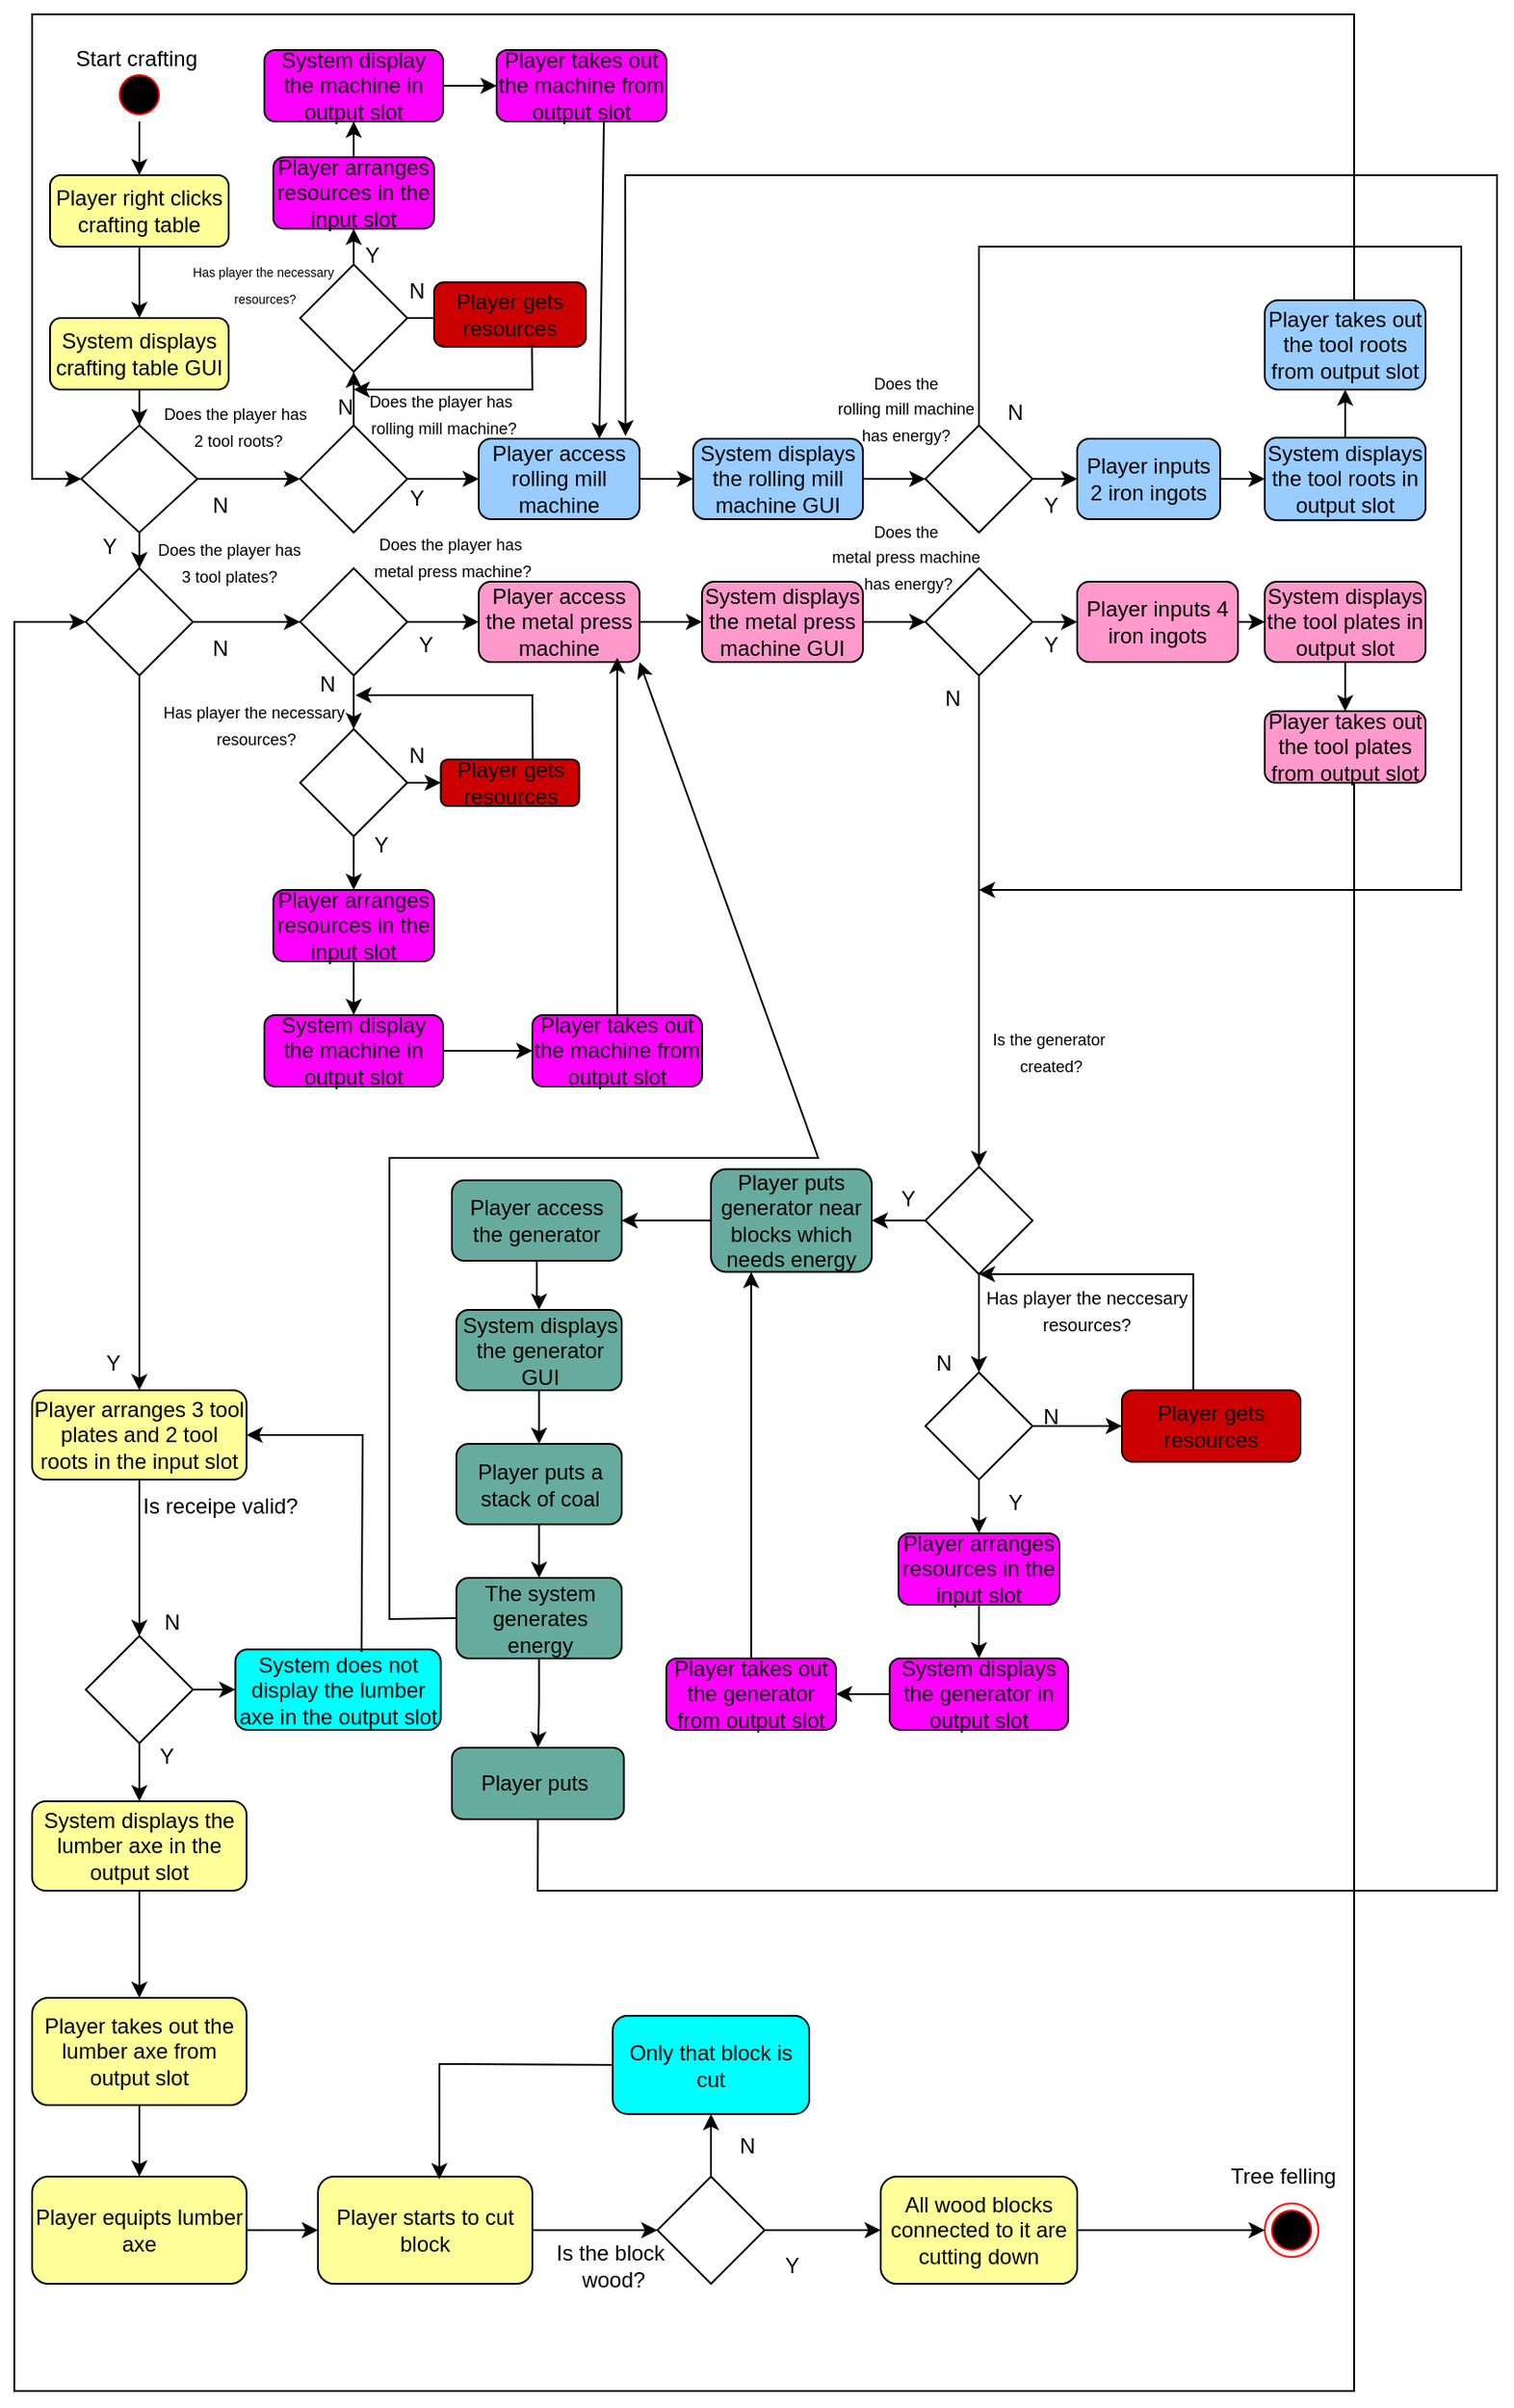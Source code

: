 <mxfile version="25.0.3">
  <diagram name="Page-1" id="ocd1gPoUwxCQQ0R6h-Pc">
    <mxGraphModel dx="2570" dy="1796" grid="1" gridSize="10" guides="1" tooltips="1" connect="1" arrows="1" fold="1" page="1" pageScale="1" pageWidth="850" pageHeight="1100" math="0" shadow="0">
      <root>
        <mxCell id="0" />
        <mxCell id="1" parent="0" />
        <mxCell id="YjS9ViXObc5qZ1YVy72e-1" value="" style="ellipse;html=1;shape=endState;fillColor=#000000;strokeColor=#ff0000;" parent="1" vertex="1">
          <mxGeometry x="690" y="1215" width="30" height="30" as="geometry" />
        </mxCell>
        <mxCell id="YjS9ViXObc5qZ1YVy72e-14" style="edgeStyle=orthogonalEdgeStyle;rounded=0;orthogonalLoop=1;jettySize=auto;html=1;entryX=0.5;entryY=0;entryDx=0;entryDy=0;" parent="1" source="YjS9ViXObc5qZ1YVy72e-3" target="YjS9ViXObc5qZ1YVy72e-6" edge="1">
          <mxGeometry relative="1" as="geometry" />
        </mxCell>
        <mxCell id="YjS9ViXObc5qZ1YVy72e-3" value="" style="ellipse;html=1;shape=startState;fillColor=#000000;strokeColor=#ff0000;" parent="1" vertex="1">
          <mxGeometry x="45" y="20" width="30" height="30" as="geometry" />
        </mxCell>
        <mxCell id="YjS9ViXObc5qZ1YVy72e-5" value="Start crafting" style="text;html=1;align=center;verticalAlign=middle;resizable=0;points=[];autosize=1;strokeColor=none;fillColor=none;" parent="1" vertex="1">
          <mxGeometry x="12.5" width="90" height="30" as="geometry" />
        </mxCell>
        <mxCell id="YjS9ViXObc5qZ1YVy72e-12" style="edgeStyle=orthogonalEdgeStyle;rounded=0;orthogonalLoop=1;jettySize=auto;html=1;entryX=0.5;entryY=0;entryDx=0;entryDy=0;" parent="1" source="YjS9ViXObc5qZ1YVy72e-6" target="YjS9ViXObc5qZ1YVy72e-11" edge="1">
          <mxGeometry relative="1" as="geometry" />
        </mxCell>
        <mxCell id="YjS9ViXObc5qZ1YVy72e-6" value="Player right clicks crafting table" style="rounded=1;whiteSpace=wrap;html=1;fillColor=#FFFF99;" parent="1" vertex="1">
          <mxGeometry x="10" y="80" width="100" height="40" as="geometry" />
        </mxCell>
        <mxCell id="YjS9ViXObc5qZ1YVy72e-16" style="edgeStyle=orthogonalEdgeStyle;rounded=0;orthogonalLoop=1;jettySize=auto;html=1;entryX=0.5;entryY=0;entryDx=0;entryDy=0;" parent="1" source="YjS9ViXObc5qZ1YVy72e-11" target="YjS9ViXObc5qZ1YVy72e-15" edge="1">
          <mxGeometry relative="1" as="geometry" />
        </mxCell>
        <mxCell id="YjS9ViXObc5qZ1YVy72e-11" value="System displays crafting table GUI" style="rounded=1;whiteSpace=wrap;html=1;fillColor=#FFFF99;" parent="1" vertex="1">
          <mxGeometry x="10" y="160" width="100" height="40" as="geometry" />
        </mxCell>
        <mxCell id="YjS9ViXObc5qZ1YVy72e-20" style="edgeStyle=orthogonalEdgeStyle;rounded=0;orthogonalLoop=1;jettySize=auto;html=1;entryX=0.5;entryY=0;entryDx=0;entryDy=0;" parent="1" source="YjS9ViXObc5qZ1YVy72e-15" target="YjS9ViXObc5qZ1YVy72e-18" edge="1">
          <mxGeometry relative="1" as="geometry" />
        </mxCell>
        <mxCell id="YjS9ViXObc5qZ1YVy72e-24" style="edgeStyle=orthogonalEdgeStyle;rounded=0;orthogonalLoop=1;jettySize=auto;html=1;entryX=0;entryY=0.5;entryDx=0;entryDy=0;" parent="1" source="YjS9ViXObc5qZ1YVy72e-15" target="YjS9ViXObc5qZ1YVy72e-23" edge="1">
          <mxGeometry relative="1" as="geometry" />
        </mxCell>
        <mxCell id="YjS9ViXObc5qZ1YVy72e-15" value="" style="rhombus;whiteSpace=wrap;html=1;" parent="1" vertex="1">
          <mxGeometry x="27.5" y="220" width="65" height="60" as="geometry" />
        </mxCell>
        <mxCell id="YjS9ViXObc5qZ1YVy72e-17" value="&lt;font style=&quot;font-size: 9px;&quot;&gt;Does the player has&lt;/font&gt;&amp;nbsp;&lt;div&gt;&lt;font style=&quot;font-size: 9px;&quot;&gt;2 tool roots?&lt;/font&gt;&lt;/div&gt;" style="text;html=1;align=center;verticalAlign=middle;resizable=0;points=[];autosize=1;strokeColor=none;fillColor=none;" parent="1" vertex="1">
          <mxGeometry x="60" y="200" width="110" height="40" as="geometry" />
        </mxCell>
        <mxCell id="YjS9ViXObc5qZ1YVy72e-50" style="edgeStyle=orthogonalEdgeStyle;rounded=0;orthogonalLoop=1;jettySize=auto;html=1;entryX=0;entryY=0.5;entryDx=0;entryDy=0;" parent="1" source="YjS9ViXObc5qZ1YVy72e-18" target="YjS9ViXObc5qZ1YVy72e-49" edge="1">
          <mxGeometry relative="1" as="geometry" />
        </mxCell>
        <mxCell id="YjS9ViXObc5qZ1YVy72e-71" style="edgeStyle=orthogonalEdgeStyle;rounded=0;orthogonalLoop=1;jettySize=auto;html=1;entryX=0.5;entryY=0;entryDx=0;entryDy=0;" parent="1" source="YjS9ViXObc5qZ1YVy72e-18" target="YjS9ViXObc5qZ1YVy72e-70" edge="1">
          <mxGeometry relative="1" as="geometry" />
        </mxCell>
        <mxCell id="YjS9ViXObc5qZ1YVy72e-18" value="" style="rhombus;whiteSpace=wrap;html=1;" parent="1" vertex="1">
          <mxGeometry x="30" y="300" width="60" height="60" as="geometry" />
        </mxCell>
        <mxCell id="YjS9ViXObc5qZ1YVy72e-21" value="Y" style="text;html=1;align=center;verticalAlign=middle;resizable=0;points=[];autosize=1;strokeColor=none;fillColor=none;" parent="1" vertex="1">
          <mxGeometry x="27.5" y="272.5" width="30" height="30" as="geometry" />
        </mxCell>
        <mxCell id="YjS9ViXObc5qZ1YVy72e-22" value="&lt;font style=&quot;font-size: 9px;&quot;&gt;Does the player has&lt;/font&gt;&lt;div&gt;&lt;font style=&quot;font-size: 9px;&quot;&gt;3 tool plates?&lt;/font&gt;&lt;/div&gt;" style="text;html=1;align=center;verticalAlign=middle;resizable=0;points=[];autosize=1;strokeColor=none;fillColor=none;" parent="1" vertex="1">
          <mxGeometry x="60" y="276.25" width="100" height="40" as="geometry" />
        </mxCell>
        <mxCell id="YjS9ViXObc5qZ1YVy72e-28" style="edgeStyle=orthogonalEdgeStyle;rounded=0;orthogonalLoop=1;jettySize=auto;html=1;entryX=0;entryY=0.5;entryDx=0;entryDy=0;" parent="1" source="YjS9ViXObc5qZ1YVy72e-23" target="YjS9ViXObc5qZ1YVy72e-27" edge="1">
          <mxGeometry relative="1" as="geometry" />
        </mxCell>
        <mxCell id="YjS9ViXObc5qZ1YVy72e-44" style="edgeStyle=orthogonalEdgeStyle;rounded=0;orthogonalLoop=1;jettySize=auto;html=1;entryX=0.5;entryY=1;entryDx=0;entryDy=0;" parent="1" source="YjS9ViXObc5qZ1YVy72e-23" target="YjS9ViXObc5qZ1YVy72e-43" edge="1">
          <mxGeometry relative="1" as="geometry" />
        </mxCell>
        <mxCell id="YjS9ViXObc5qZ1YVy72e-23" value="" style="rhombus;whiteSpace=wrap;html=1;" parent="1" vertex="1">
          <mxGeometry x="150" y="220" width="60" height="60" as="geometry" />
        </mxCell>
        <mxCell id="YjS9ViXObc5qZ1YVy72e-25" value="N" style="text;html=1;align=center;verticalAlign=middle;resizable=0;points=[];autosize=1;strokeColor=none;fillColor=none;" parent="1" vertex="1">
          <mxGeometry x="90" y="250" width="30" height="30" as="geometry" />
        </mxCell>
        <mxCell id="YjS9ViXObc5qZ1YVy72e-26" value="&lt;font style=&quot;font-size: 9px;&quot;&gt;Does the player has&lt;/font&gt;&lt;font style=&quot;font-size: 12px;&quot;&gt;&amp;nbsp;&lt;/font&gt;&lt;div&gt;&lt;font style=&quot;font-size: 9px;&quot;&gt;rolling mill machine?&lt;/font&gt;&lt;/div&gt;" style="text;html=1;align=center;verticalAlign=middle;resizable=0;points=[];autosize=1;strokeColor=none;fillColor=none;" parent="1" vertex="1">
          <mxGeometry x="175" y="192.5" width="110" height="40" as="geometry" />
        </mxCell>
        <mxCell id="YjS9ViXObc5qZ1YVy72e-31" style="edgeStyle=orthogonalEdgeStyle;rounded=0;orthogonalLoop=1;jettySize=auto;html=1;" parent="1" source="YjS9ViXObc5qZ1YVy72e-27" target="YjS9ViXObc5qZ1YVy72e-30" edge="1">
          <mxGeometry relative="1" as="geometry" />
        </mxCell>
        <mxCell id="YjS9ViXObc5qZ1YVy72e-27" value="Player access rolling mill machine" style="rounded=1;whiteSpace=wrap;html=1;fillColor=#99CCFF;" parent="1" vertex="1">
          <mxGeometry x="250" y="227.5" width="90" height="45" as="geometry" />
        </mxCell>
        <mxCell id="YjS9ViXObc5qZ1YVy72e-29" value="Y" style="text;html=1;align=center;verticalAlign=middle;resizable=0;points=[];autosize=1;strokeColor=none;fillColor=none;" parent="1" vertex="1">
          <mxGeometry x="200" y="246.25" width="30" height="30" as="geometry" />
        </mxCell>
        <mxCell id="YjS9ViXObc5qZ1YVy72e-34" style="edgeStyle=orthogonalEdgeStyle;rounded=0;orthogonalLoop=1;jettySize=auto;html=1;entryX=0;entryY=0.5;entryDx=0;entryDy=0;" parent="1" source="YjS9ViXObc5qZ1YVy72e-30" target="YjS9ViXObc5qZ1YVy72e-33" edge="1">
          <mxGeometry relative="1" as="geometry" />
        </mxCell>
        <mxCell id="YjS9ViXObc5qZ1YVy72e-30" value="System displays the rolling mill machine GUI" style="rounded=1;whiteSpace=wrap;html=1;fillColor=#99CCFF;" parent="1" vertex="1">
          <mxGeometry x="370" y="227.5" width="95" height="45" as="geometry" />
        </mxCell>
        <mxCell id="YjS9ViXObc5qZ1YVy72e-37" style="edgeStyle=orthogonalEdgeStyle;rounded=0;orthogonalLoop=1;jettySize=auto;html=1;entryX=0;entryY=0.5;entryDx=0;entryDy=0;" parent="1" source="YjS9ViXObc5qZ1YVy72e-33" target="YjS9ViXObc5qZ1YVy72e-36" edge="1">
          <mxGeometry relative="1" as="geometry" />
        </mxCell>
        <mxCell id="YjS9ViXObc5qZ1YVy72e-33" value="" style="rhombus;whiteSpace=wrap;html=1;" parent="1" vertex="1">
          <mxGeometry x="500" y="220" width="60" height="60" as="geometry" />
        </mxCell>
        <mxCell id="YjS9ViXObc5qZ1YVy72e-35" value="&lt;font style=&quot;font-size: 9px;&quot;&gt;Does the&amp;nbsp;&lt;/font&gt;&lt;div&gt;&lt;font style=&quot;font-size: 9px;&quot;&gt;rolling mill machine&amp;nbsp;&lt;/font&gt;&lt;/div&gt;&lt;div&gt;&lt;font style=&quot;font-size: 9px;&quot;&gt;has energy?&amp;nbsp;&lt;/font&gt;&lt;/div&gt;" style="text;html=1;align=center;verticalAlign=middle;resizable=0;points=[];autosize=1;strokeColor=none;fillColor=none;" parent="1" vertex="1">
          <mxGeometry x="440" y="180" width="100" height="60" as="geometry" />
        </mxCell>
        <mxCell id="YjS9ViXObc5qZ1YVy72e-40" value="" style="edgeStyle=orthogonalEdgeStyle;rounded=0;orthogonalLoop=1;jettySize=auto;html=1;" parent="1" source="YjS9ViXObc5qZ1YVy72e-36" target="YjS9ViXObc5qZ1YVy72e-39" edge="1">
          <mxGeometry relative="1" as="geometry" />
        </mxCell>
        <mxCell id="YjS9ViXObc5qZ1YVy72e-36" value="Player inputs 2 iron ingots" style="rounded=1;whiteSpace=wrap;html=1;fillColor=#99CCFF;" parent="1" vertex="1">
          <mxGeometry x="585" y="227.5" width="80" height="45" as="geometry" />
        </mxCell>
        <mxCell id="YjS9ViXObc5qZ1YVy72e-38" value="Y" style="text;html=1;align=center;verticalAlign=middle;resizable=0;points=[];autosize=1;strokeColor=none;fillColor=none;" parent="1" vertex="1">
          <mxGeometry x="555" y="250" width="30" height="30" as="geometry" />
        </mxCell>
        <mxCell id="YjS9ViXObc5qZ1YVy72e-42" style="edgeStyle=orthogonalEdgeStyle;rounded=0;orthogonalLoop=1;jettySize=auto;html=1;" parent="1" source="YjS9ViXObc5qZ1YVy72e-39" target="YjS9ViXObc5qZ1YVy72e-41" edge="1">
          <mxGeometry relative="1" as="geometry" />
        </mxCell>
        <mxCell id="YjS9ViXObc5qZ1YVy72e-39" value="System displays the tool roots in output slot" style="rounded=1;whiteSpace=wrap;html=1;fillColor=#99CCFF;" parent="1" vertex="1">
          <mxGeometry x="690" y="226.88" width="90" height="46.25" as="geometry" />
        </mxCell>
        <mxCell id="YjS9ViXObc5qZ1YVy72e-41" value="Player takes out the tool roots from output slot" style="rounded=1;whiteSpace=wrap;html=1;fillColor=#99CCFF;" parent="1" vertex="1">
          <mxGeometry x="690" y="150" width="90" height="50" as="geometry" />
        </mxCell>
        <mxCell id="YjS9ViXObc5qZ1YVy72e-87" style="edgeStyle=orthogonalEdgeStyle;rounded=0;orthogonalLoop=1;jettySize=auto;html=1;entryX=0.5;entryY=1;entryDx=0;entryDy=0;" parent="1" source="YjS9ViXObc5qZ1YVy72e-43" target="YjS9ViXObc5qZ1YVy72e-86" edge="1">
          <mxGeometry relative="1" as="geometry" />
        </mxCell>
        <mxCell id="YjS9ViXObc5qZ1YVy72e-89" style="edgeStyle=orthogonalEdgeStyle;rounded=0;orthogonalLoop=1;jettySize=auto;html=1;entryX=0;entryY=0.5;entryDx=0;entryDy=0;" parent="1" source="YjS9ViXObc5qZ1YVy72e-43" target="YjS9ViXObc5qZ1YVy72e-46" edge="1">
          <mxGeometry relative="1" as="geometry" />
        </mxCell>
        <mxCell id="YjS9ViXObc5qZ1YVy72e-43" value="" style="rhombus;whiteSpace=wrap;html=1;" parent="1" vertex="1">
          <mxGeometry x="150" y="130" width="60" height="60" as="geometry" />
        </mxCell>
        <mxCell id="YjS9ViXObc5qZ1YVy72e-45" value="N" style="text;html=1;align=center;verticalAlign=middle;resizable=0;points=[];autosize=1;strokeColor=none;fillColor=none;" parent="1" vertex="1">
          <mxGeometry x="160" y="195" width="30" height="30" as="geometry" />
        </mxCell>
        <mxCell id="YjS9ViXObc5qZ1YVy72e-46" value="Player gets resources" style="rounded=1;whiteSpace=wrap;html=1;fillColor=#CC0000;" parent="1" vertex="1">
          <mxGeometry x="225" y="140" width="85" height="36" as="geometry" />
        </mxCell>
        <mxCell id="YjS9ViXObc5qZ1YVy72e-55" style="edgeStyle=orthogonalEdgeStyle;rounded=0;orthogonalLoop=1;jettySize=auto;html=1;entryX=0;entryY=0.5;entryDx=0;entryDy=0;" parent="1" source="YjS9ViXObc5qZ1YVy72e-49" target="YjS9ViXObc5qZ1YVy72e-51" edge="1">
          <mxGeometry relative="1" as="geometry" />
        </mxCell>
        <mxCell id="YjS9ViXObc5qZ1YVy72e-100" style="edgeStyle=orthogonalEdgeStyle;rounded=0;orthogonalLoop=1;jettySize=auto;html=1;entryX=0.5;entryY=0;entryDx=0;entryDy=0;" parent="1" source="YjS9ViXObc5qZ1YVy72e-49" target="YjS9ViXObc5qZ1YVy72e-99" edge="1">
          <mxGeometry relative="1" as="geometry" />
        </mxCell>
        <mxCell id="YjS9ViXObc5qZ1YVy72e-49" value="" style="rhombus;whiteSpace=wrap;html=1;" parent="1" vertex="1">
          <mxGeometry x="150" y="300" width="60" height="60" as="geometry" />
        </mxCell>
        <mxCell id="YjS9ViXObc5qZ1YVy72e-56" style="edgeStyle=orthogonalEdgeStyle;rounded=0;orthogonalLoop=1;jettySize=auto;html=1;" parent="1" source="YjS9ViXObc5qZ1YVy72e-51" target="YjS9ViXObc5qZ1YVy72e-52" edge="1">
          <mxGeometry relative="1" as="geometry" />
        </mxCell>
        <mxCell id="YjS9ViXObc5qZ1YVy72e-51" value="Player access the metal press machine" style="rounded=1;whiteSpace=wrap;html=1;fillColor=#FF99CC;" parent="1" vertex="1">
          <mxGeometry x="250" y="307.5" width="90" height="45" as="geometry" />
        </mxCell>
        <mxCell id="YjS9ViXObc5qZ1YVy72e-59" style="edgeStyle=orthogonalEdgeStyle;rounded=0;orthogonalLoop=1;jettySize=auto;html=1;" parent="1" source="YjS9ViXObc5qZ1YVy72e-52" target="YjS9ViXObc5qZ1YVy72e-57" edge="1">
          <mxGeometry relative="1" as="geometry" />
        </mxCell>
        <mxCell id="YjS9ViXObc5qZ1YVy72e-52" value="System displays the metal press machine GUI" style="rounded=1;whiteSpace=wrap;html=1;fillColor=#FF99CC;" parent="1" vertex="1">
          <mxGeometry x="375" y="307.5" width="90" height="45" as="geometry" />
        </mxCell>
        <mxCell id="YjS9ViXObc5qZ1YVy72e-61" value="" style="edgeStyle=orthogonalEdgeStyle;rounded=0;orthogonalLoop=1;jettySize=auto;html=1;" parent="1" source="YjS9ViXObc5qZ1YVy72e-53" target="YjS9ViXObc5qZ1YVy72e-54" edge="1">
          <mxGeometry relative="1" as="geometry" />
        </mxCell>
        <mxCell id="YjS9ViXObc5qZ1YVy72e-53" value="Player inputs 4 iron ingots" style="rounded=1;whiteSpace=wrap;html=1;fillColor=#FF99CC;" parent="1" vertex="1">
          <mxGeometry x="585" y="307.5" width="90" height="45" as="geometry" />
        </mxCell>
        <mxCell id="YjS9ViXObc5qZ1YVy72e-65" style="edgeStyle=orthogonalEdgeStyle;rounded=0;orthogonalLoop=1;jettySize=auto;html=1;entryX=0.5;entryY=0;entryDx=0;entryDy=0;" parent="1" source="YjS9ViXObc5qZ1YVy72e-54" target="YjS9ViXObc5qZ1YVy72e-64" edge="1">
          <mxGeometry relative="1" as="geometry" />
        </mxCell>
        <mxCell id="YjS9ViXObc5qZ1YVy72e-54" value="System displays the tool plates in output slot" style="rounded=1;whiteSpace=wrap;html=1;fillColor=#FF99CC;" parent="1" vertex="1">
          <mxGeometry x="690" y="307.5" width="90" height="45" as="geometry" />
        </mxCell>
        <mxCell id="YjS9ViXObc5qZ1YVy72e-60" style="edgeStyle=orthogonalEdgeStyle;rounded=0;orthogonalLoop=1;jettySize=auto;html=1;entryX=0;entryY=0.5;entryDx=0;entryDy=0;" parent="1" source="YjS9ViXObc5qZ1YVy72e-57" target="YjS9ViXObc5qZ1YVy72e-53" edge="1">
          <mxGeometry relative="1" as="geometry" />
        </mxCell>
        <mxCell id="AHHytjyTBA45PScuv-xg-9" style="edgeStyle=orthogonalEdgeStyle;rounded=0;orthogonalLoop=1;jettySize=auto;html=1;" edge="1" parent="1" source="YjS9ViXObc5qZ1YVy72e-57" target="AHHytjyTBA45PScuv-xg-5">
          <mxGeometry relative="1" as="geometry" />
        </mxCell>
        <mxCell id="YjS9ViXObc5qZ1YVy72e-57" value="" style="rhombus;whiteSpace=wrap;html=1;" parent="1" vertex="1">
          <mxGeometry x="500" y="300" width="60" height="60" as="geometry" />
        </mxCell>
        <mxCell id="YjS9ViXObc5qZ1YVy72e-62" value="N" style="text;html=1;align=center;verticalAlign=middle;resizable=0;points=[];autosize=1;strokeColor=none;fillColor=none;" parent="1" vertex="1">
          <mxGeometry x="90" y="330" width="30" height="30" as="geometry" />
        </mxCell>
        <mxCell id="YjS9ViXObc5qZ1YVy72e-63" value="Y" style="text;html=1;align=center;verticalAlign=middle;resizable=0;points=[];autosize=1;strokeColor=none;fillColor=none;" parent="1" vertex="1">
          <mxGeometry x="205" y="328" width="30" height="30" as="geometry" />
        </mxCell>
        <mxCell id="YjS9ViXObc5qZ1YVy72e-64" value="Player takes out the tool plates from output slot" style="rounded=1;whiteSpace=wrap;html=1;fillColor=#FF99CC;" parent="1" vertex="1">
          <mxGeometry x="690" y="380" width="90" height="40" as="geometry" />
        </mxCell>
        <mxCell id="YjS9ViXObc5qZ1YVy72e-66" value="Y" style="text;html=1;align=center;verticalAlign=middle;resizable=0;points=[];autosize=1;strokeColor=none;fillColor=none;" parent="1" vertex="1">
          <mxGeometry x="555" y="328" width="30" height="30" as="geometry" />
        </mxCell>
        <mxCell id="YjS9ViXObc5qZ1YVy72e-68" value="&lt;font style=&quot;font-size: 9px;&quot;&gt;Does the player has&amp;nbsp;&lt;/font&gt;&lt;div&gt;&lt;font style=&quot;font-size: 9px;&quot;&gt;metal press machine?&lt;/font&gt;&lt;/div&gt;" style="text;html=1;align=center;verticalAlign=middle;resizable=0;points=[];autosize=1;strokeColor=none;fillColor=none;" parent="1" vertex="1">
          <mxGeometry x="180" y="273.13" width="110" height="40" as="geometry" />
        </mxCell>
        <mxCell id="YjS9ViXObc5qZ1YVy72e-69" value="&lt;font style=&quot;font-size: 9px;&quot;&gt;Does the&amp;nbsp;&lt;/font&gt;&lt;div&gt;&lt;font style=&quot;font-size: 9px;&quot;&gt;metal press machine&amp;nbsp;&lt;/font&gt;&lt;div&gt;&lt;font style=&quot;font-size: 9px;&quot;&gt;has energy?&lt;/font&gt;&lt;/div&gt;&lt;/div&gt;" style="text;html=1;align=center;verticalAlign=middle;resizable=0;points=[];autosize=1;strokeColor=none;fillColor=none;" parent="1" vertex="1">
          <mxGeometry x="435" y="263.13" width="110" height="60" as="geometry" />
        </mxCell>
        <mxCell id="YjS9ViXObc5qZ1YVy72e-76" style="edgeStyle=orthogonalEdgeStyle;rounded=0;orthogonalLoop=1;jettySize=auto;html=1;" parent="1" source="YjS9ViXObc5qZ1YVy72e-70" target="YjS9ViXObc5qZ1YVy72e-74" edge="1">
          <mxGeometry relative="1" as="geometry" />
        </mxCell>
        <mxCell id="YjS9ViXObc5qZ1YVy72e-70" value="Player arranges 3 tool plates and 2 tool roots in the input slot" style="rounded=1;whiteSpace=wrap;html=1;fillColor=#FFFF99;" parent="1" vertex="1">
          <mxGeometry y="760" width="120" height="50" as="geometry" />
        </mxCell>
        <mxCell id="YjS9ViXObc5qZ1YVy72e-72" value="Is receipe valid?" style="text;html=1;align=center;verticalAlign=middle;resizable=0;points=[];autosize=1;strokeColor=none;fillColor=none;" parent="1" vertex="1">
          <mxGeometry x="50" y="810" width="110" height="30" as="geometry" />
        </mxCell>
        <mxCell id="YjS9ViXObc5qZ1YVy72e-78" style="edgeStyle=orthogonalEdgeStyle;rounded=0;orthogonalLoop=1;jettySize=auto;html=1;entryX=0.5;entryY=0;entryDx=0;entryDy=0;" parent="1" source="YjS9ViXObc5qZ1YVy72e-74" target="YjS9ViXObc5qZ1YVy72e-77" edge="1">
          <mxGeometry relative="1" as="geometry" />
        </mxCell>
        <mxCell id="YjS9ViXObc5qZ1YVy72e-81" style="edgeStyle=orthogonalEdgeStyle;rounded=0;orthogonalLoop=1;jettySize=auto;html=1;entryX=0;entryY=0.5;entryDx=0;entryDy=0;" parent="1" source="YjS9ViXObc5qZ1YVy72e-74" target="YjS9ViXObc5qZ1YVy72e-80" edge="1">
          <mxGeometry relative="1" as="geometry" />
        </mxCell>
        <mxCell id="YjS9ViXObc5qZ1YVy72e-74" value="" style="rhombus;whiteSpace=wrap;html=1;" parent="1" vertex="1">
          <mxGeometry x="30" y="897.5" width="60" height="60" as="geometry" />
        </mxCell>
        <mxCell id="AHHytjyTBA45PScuv-xg-53" style="edgeStyle=orthogonalEdgeStyle;rounded=0;orthogonalLoop=1;jettySize=auto;html=1;entryX=0.5;entryY=0;entryDx=0;entryDy=0;" edge="1" parent="1" source="YjS9ViXObc5qZ1YVy72e-77" target="AHHytjyTBA45PScuv-xg-52">
          <mxGeometry relative="1" as="geometry" />
        </mxCell>
        <mxCell id="YjS9ViXObc5qZ1YVy72e-77" value="System displays the lumber axe in the output slot" style="rounded=1;whiteSpace=wrap;html=1;fillColor=#FFFF99;" parent="1" vertex="1">
          <mxGeometry y="990" width="120" height="50" as="geometry" />
        </mxCell>
        <mxCell id="YjS9ViXObc5qZ1YVy72e-79" value="Y" style="text;html=1;align=center;verticalAlign=middle;resizable=0;points=[];autosize=1;strokeColor=none;fillColor=none;" parent="1" vertex="1">
          <mxGeometry x="60" y="950" width="30" height="30" as="geometry" />
        </mxCell>
        <mxCell id="YjS9ViXObc5qZ1YVy72e-80" value="System does not display the lumber axe in the output slot" style="rounded=1;whiteSpace=wrap;html=1;fillColor=#00FFFF;" parent="1" vertex="1">
          <mxGeometry x="113.75" y="905" width="115" height="45" as="geometry" />
        </mxCell>
        <mxCell id="YjS9ViXObc5qZ1YVy72e-82" value="N" style="text;html=1;align=center;verticalAlign=middle;resizable=0;points=[];autosize=1;strokeColor=none;fillColor=none;" parent="1" vertex="1">
          <mxGeometry x="62.5" y="875" width="30" height="30" as="geometry" />
        </mxCell>
        <mxCell id="YjS9ViXObc5qZ1YVy72e-84" value="Y" style="text;html=1;align=center;verticalAlign=middle;resizable=0;points=[];autosize=1;strokeColor=none;fillColor=none;" parent="1" vertex="1">
          <mxGeometry x="30" y="730" width="30" height="30" as="geometry" />
        </mxCell>
        <mxCell id="YjS9ViXObc5qZ1YVy72e-85" value="N" style="text;html=1;align=center;verticalAlign=middle;resizable=0;points=[];autosize=1;strokeColor=none;fillColor=none;" parent="1" vertex="1">
          <mxGeometry x="200" y="130" width="30" height="30" as="geometry" />
        </mxCell>
        <mxCell id="YjS9ViXObc5qZ1YVy72e-91" style="edgeStyle=orthogonalEdgeStyle;rounded=0;orthogonalLoop=1;jettySize=auto;html=1;entryX=0.5;entryY=1;entryDx=0;entryDy=0;" parent="1" source="YjS9ViXObc5qZ1YVy72e-86" target="YjS9ViXObc5qZ1YVy72e-90" edge="1">
          <mxGeometry relative="1" as="geometry" />
        </mxCell>
        <mxCell id="YjS9ViXObc5qZ1YVy72e-86" value="Player arranges resources in the input slot" style="rounded=1;whiteSpace=wrap;html=1;fillColor=#FF00FF;" parent="1" vertex="1">
          <mxGeometry x="135" y="70" width="90" height="40" as="geometry" />
        </mxCell>
        <mxCell id="YjS9ViXObc5qZ1YVy72e-88" value="Y" style="text;html=1;align=center;verticalAlign=middle;resizable=0;points=[];autosize=1;strokeColor=none;fillColor=none;" parent="1" vertex="1">
          <mxGeometry x="175" y="110" width="30" height="30" as="geometry" />
        </mxCell>
        <mxCell id="YjS9ViXObc5qZ1YVy72e-93" style="edgeStyle=orthogonalEdgeStyle;rounded=0;orthogonalLoop=1;jettySize=auto;html=1;entryX=0;entryY=0.5;entryDx=0;entryDy=0;" parent="1" source="YjS9ViXObc5qZ1YVy72e-90" target="YjS9ViXObc5qZ1YVy72e-92" edge="1">
          <mxGeometry relative="1" as="geometry" />
        </mxCell>
        <mxCell id="YjS9ViXObc5qZ1YVy72e-90" value="System display the machine in output slot" style="rounded=1;whiteSpace=wrap;html=1;fillColor=#FF00FF;" parent="1" vertex="1">
          <mxGeometry x="130" y="10" width="100" height="40" as="geometry" />
        </mxCell>
        <mxCell id="YjS9ViXObc5qZ1YVy72e-92" value="Player takes out the machine from output slot" style="rounded=1;whiteSpace=wrap;html=1;fillColor=#FF00FF;" parent="1" vertex="1">
          <mxGeometry x="260" y="10" width="95" height="40" as="geometry" />
        </mxCell>
        <mxCell id="YjS9ViXObc5qZ1YVy72e-96" value="" style="endArrow=classic;html=1;rounded=0;exitX=0.632;exitY=1;exitDx=0;exitDy=0;exitPerimeter=0;entryX=0.75;entryY=0;entryDx=0;entryDy=0;" parent="1" source="YjS9ViXObc5qZ1YVy72e-92" target="YjS9ViXObc5qZ1YVy72e-27" edge="1">
          <mxGeometry width="50" height="50" relative="1" as="geometry">
            <mxPoint x="420" y="200" as="sourcePoint" />
            <mxPoint x="470" y="150" as="targetPoint" />
          </mxGeometry>
        </mxCell>
        <mxCell id="YjS9ViXObc5qZ1YVy72e-97" value="" style="endArrow=classic;html=1;rounded=0;entryX=1;entryY=0.5;entryDx=0;entryDy=0;exitX=0.614;exitY=0.032;exitDx=0;exitDy=0;exitPerimeter=0;" parent="1" target="YjS9ViXObc5qZ1YVy72e-70" edge="1" source="YjS9ViXObc5qZ1YVy72e-80">
          <mxGeometry width="50" height="50" relative="1" as="geometry">
            <mxPoint x="185" y="865" as="sourcePoint" />
            <mxPoint x="235" y="815" as="targetPoint" />
            <Array as="points">
              <mxPoint x="185" y="785" />
            </Array>
          </mxGeometry>
        </mxCell>
        <mxCell id="YjS9ViXObc5qZ1YVy72e-106" style="edgeStyle=orthogonalEdgeStyle;rounded=0;orthogonalLoop=1;jettySize=auto;html=1;entryX=0;entryY=0.5;entryDx=0;entryDy=0;" parent="1" source="YjS9ViXObc5qZ1YVy72e-99" target="YjS9ViXObc5qZ1YVy72e-105" edge="1">
          <mxGeometry relative="1" as="geometry" />
        </mxCell>
        <mxCell id="YjS9ViXObc5qZ1YVy72e-109" style="edgeStyle=orthogonalEdgeStyle;rounded=0;orthogonalLoop=1;jettySize=auto;html=1;entryX=0.5;entryY=0;entryDx=0;entryDy=0;" parent="1" source="YjS9ViXObc5qZ1YVy72e-99" target="YjS9ViXObc5qZ1YVy72e-108" edge="1">
          <mxGeometry relative="1" as="geometry" />
        </mxCell>
        <mxCell id="YjS9ViXObc5qZ1YVy72e-99" value="" style="rhombus;whiteSpace=wrap;html=1;" parent="1" vertex="1">
          <mxGeometry x="150" y="390" width="60" height="60" as="geometry" />
        </mxCell>
        <mxCell id="YjS9ViXObc5qZ1YVy72e-101" value="N" style="text;html=1;align=center;verticalAlign=middle;resizable=0;points=[];autosize=1;strokeColor=none;fillColor=none;" parent="1" vertex="1">
          <mxGeometry x="150" y="350" width="30" height="30" as="geometry" />
        </mxCell>
        <mxCell id="YjS9ViXObc5qZ1YVy72e-102" value="&lt;font style=&quot;font-size: 7px;&quot;&gt;Has player the necessary&amp;nbsp;&lt;/font&gt;&lt;div&gt;&lt;font style=&quot;font-size: 7px;&quot;&gt;resources?&lt;/font&gt;&lt;/div&gt;" style="text;html=1;align=center;verticalAlign=middle;resizable=0;points=[];autosize=1;strokeColor=none;fillColor=none;" parent="1" vertex="1">
          <mxGeometry x="80" y="120" width="100" height="40" as="geometry" />
        </mxCell>
        <mxCell id="YjS9ViXObc5qZ1YVy72e-103" value="&lt;font style=&quot;font-size: 9px;&quot;&gt;Has player the necessary&amp;nbsp;&lt;/font&gt;&lt;div&gt;&lt;font style=&quot;font-size: 9px;&quot;&gt;resources?&lt;/font&gt;&lt;/div&gt;" style="text;html=1;align=center;verticalAlign=middle;resizable=0;points=[];autosize=1;strokeColor=none;fillColor=none;" parent="1" vertex="1">
          <mxGeometry x="60" y="367" width="130" height="40" as="geometry" />
        </mxCell>
        <mxCell id="YjS9ViXObc5qZ1YVy72e-105" value="Player gets resources" style="rounded=1;whiteSpace=wrap;html=1;fillColor=#CC0000;" parent="1" vertex="1">
          <mxGeometry x="228.75" y="407" width="77.5" height="26" as="geometry" />
        </mxCell>
        <mxCell id="YjS9ViXObc5qZ1YVy72e-107" value="N" style="text;html=1;align=center;verticalAlign=middle;resizable=0;points=[];autosize=1;strokeColor=none;fillColor=none;" parent="1" vertex="1">
          <mxGeometry x="200" y="390" width="30" height="30" as="geometry" />
        </mxCell>
        <mxCell id="YjS9ViXObc5qZ1YVy72e-112" style="edgeStyle=orthogonalEdgeStyle;rounded=0;orthogonalLoop=1;jettySize=auto;html=1;entryX=0.5;entryY=0;entryDx=0;entryDy=0;" parent="1" source="YjS9ViXObc5qZ1YVy72e-108" target="YjS9ViXObc5qZ1YVy72e-111" edge="1">
          <mxGeometry relative="1" as="geometry" />
        </mxCell>
        <mxCell id="YjS9ViXObc5qZ1YVy72e-108" value="Player arranges resources in the input slot" style="rounded=1;whiteSpace=wrap;html=1;fillColor=#FF00FF;" parent="1" vertex="1">
          <mxGeometry x="135" y="480" width="90" height="40" as="geometry" />
        </mxCell>
        <mxCell id="YjS9ViXObc5qZ1YVy72e-110" value="Y" style="text;html=1;align=center;verticalAlign=middle;resizable=0;points=[];autosize=1;strokeColor=none;fillColor=none;" parent="1" vertex="1">
          <mxGeometry x="180" y="440" width="30" height="30" as="geometry" />
        </mxCell>
        <mxCell id="YjS9ViXObc5qZ1YVy72e-114" style="edgeStyle=orthogonalEdgeStyle;rounded=0;orthogonalLoop=1;jettySize=auto;html=1;entryX=0;entryY=0.5;entryDx=0;entryDy=0;" parent="1" source="YjS9ViXObc5qZ1YVy72e-111" target="YjS9ViXObc5qZ1YVy72e-113" edge="1">
          <mxGeometry relative="1" as="geometry" />
        </mxCell>
        <mxCell id="YjS9ViXObc5qZ1YVy72e-111" value="System display the machine in output slot" style="rounded=1;whiteSpace=wrap;html=1;fillColor=#FF00FF;" parent="1" vertex="1">
          <mxGeometry x="130" y="550" width="100" height="40" as="geometry" />
        </mxCell>
        <mxCell id="YjS9ViXObc5qZ1YVy72e-113" value="Player takes out the machine from output slot" style="rounded=1;whiteSpace=wrap;html=1;fillColor=#FF00FF;" parent="1" vertex="1">
          <mxGeometry x="280" y="550" width="95" height="40" as="geometry" />
        </mxCell>
        <mxCell id="YjS9ViXObc5qZ1YVy72e-117" style="edgeStyle=orthogonalEdgeStyle;rounded=0;orthogonalLoop=1;jettySize=auto;html=1;entryX=0.861;entryY=0.944;entryDx=0;entryDy=0;entryPerimeter=0;" parent="1" source="YjS9ViXObc5qZ1YVy72e-113" target="YjS9ViXObc5qZ1YVy72e-51" edge="1">
          <mxGeometry relative="1" as="geometry" />
        </mxCell>
        <mxCell id="AHHytjyTBA45PScuv-xg-2" value="" style="endArrow=classic;html=1;rounded=0;exitX=0.664;exitY=0.017;exitDx=0;exitDy=0;exitPerimeter=0;entryX=0.93;entryY=0.101;entryDx=0;entryDy=0;entryPerimeter=0;" edge="1" parent="1" source="YjS9ViXObc5qZ1YVy72e-105" target="YjS9ViXObc5qZ1YVy72e-103">
          <mxGeometry width="50" height="50" relative="1" as="geometry">
            <mxPoint x="220" y="410" as="sourcePoint" />
            <mxPoint x="270" y="360" as="targetPoint" />
            <Array as="points">
              <mxPoint x="280" y="371" />
            </Array>
          </mxGeometry>
        </mxCell>
        <mxCell id="AHHytjyTBA45PScuv-xg-12" style="edgeStyle=orthogonalEdgeStyle;rounded=0;orthogonalLoop=1;jettySize=auto;html=1;entryX=0;entryY=0.5;entryDx=0;entryDy=0;" edge="1" parent="1" source="AHHytjyTBA45PScuv-xg-5" target="AHHytjyTBA45PScuv-xg-11">
          <mxGeometry relative="1" as="geometry" />
        </mxCell>
        <mxCell id="AHHytjyTBA45PScuv-xg-30" style="edgeStyle=orthogonalEdgeStyle;rounded=0;orthogonalLoop=1;jettySize=auto;html=1;entryX=1;entryY=0.5;entryDx=0;entryDy=0;" edge="1" parent="1" source="AHHytjyTBA45PScuv-xg-5" target="AHHytjyTBA45PScuv-xg-29">
          <mxGeometry relative="1" as="geometry" />
        </mxCell>
        <mxCell id="AHHytjyTBA45PScuv-xg-5" value="" style="rhombus;whiteSpace=wrap;html=1;direction=south;" vertex="1" parent="1">
          <mxGeometry x="500" y="635" width="60" height="60" as="geometry" />
        </mxCell>
        <mxCell id="AHHytjyTBA45PScuv-xg-6" value="&lt;font style=&quot;font-size: 9px;&quot;&gt;Is the generator&amp;nbsp;&lt;/font&gt;&lt;div&gt;&lt;font style=&quot;font-size: 9px;&quot;&gt;created?&lt;/font&gt;&lt;/div&gt;" style="text;html=1;align=center;verticalAlign=middle;resizable=0;points=[];autosize=1;strokeColor=none;fillColor=none;" vertex="1" parent="1">
          <mxGeometry x="525" y="550" width="90" height="40" as="geometry" />
        </mxCell>
        <mxCell id="AHHytjyTBA45PScuv-xg-16" style="edgeStyle=orthogonalEdgeStyle;rounded=0;orthogonalLoop=1;jettySize=auto;html=1;entryX=0;entryY=0.5;entryDx=0;entryDy=0;" edge="1" parent="1" source="AHHytjyTBA45PScuv-xg-11" target="AHHytjyTBA45PScuv-xg-15">
          <mxGeometry relative="1" as="geometry" />
        </mxCell>
        <mxCell id="AHHytjyTBA45PScuv-xg-23" style="edgeStyle=orthogonalEdgeStyle;rounded=0;orthogonalLoop=1;jettySize=auto;html=1;entryX=0.5;entryY=0;entryDx=0;entryDy=0;" edge="1" parent="1" source="AHHytjyTBA45PScuv-xg-11" target="AHHytjyTBA45PScuv-xg-22">
          <mxGeometry relative="1" as="geometry" />
        </mxCell>
        <mxCell id="AHHytjyTBA45PScuv-xg-11" value="" style="rhombus;whiteSpace=wrap;html=1;direction=south;" vertex="1" parent="1">
          <mxGeometry x="500" y="750" width="60" height="60" as="geometry" />
        </mxCell>
        <mxCell id="AHHytjyTBA45PScuv-xg-13" value="N" style="text;html=1;align=center;verticalAlign=middle;resizable=0;points=[];autosize=1;strokeColor=none;fillColor=none;" vertex="1" parent="1">
          <mxGeometry x="495" y="730" width="30" height="30" as="geometry" />
        </mxCell>
        <mxCell id="AHHytjyTBA45PScuv-xg-14" value="&lt;font size=&quot;1&quot;&gt;Has player the neccesary&lt;/font&gt;&lt;div&gt;&lt;font size=&quot;1&quot;&gt;resources?&lt;/font&gt;&lt;/div&gt;" style="text;html=1;align=center;verticalAlign=middle;resizable=0;points=[];autosize=1;strokeColor=none;fillColor=none;" vertex="1" parent="1">
          <mxGeometry x="520" y="695" width="140" height="40" as="geometry" />
        </mxCell>
        <mxCell id="AHHytjyTBA45PScuv-xg-15" value="Player gets resources" style="rounded=1;whiteSpace=wrap;html=1;fillColor=#CC0000;" vertex="1" parent="1">
          <mxGeometry x="610" y="760" width="100" height="40" as="geometry" />
        </mxCell>
        <mxCell id="AHHytjyTBA45PScuv-xg-17" value="N" style="text;html=1;align=center;verticalAlign=middle;resizable=0;points=[];autosize=1;strokeColor=none;fillColor=none;" vertex="1" parent="1">
          <mxGeometry x="555" y="760" width="30" height="30" as="geometry" />
        </mxCell>
        <mxCell id="AHHytjyTBA45PScuv-xg-18" value="" style="endArrow=classic;html=1;rounded=0;exitX=0.4;exitY=0;exitDx=0;exitDy=0;exitPerimeter=0;" edge="1" parent="1" source="AHHytjyTBA45PScuv-xg-15">
          <mxGeometry width="50" height="50" relative="1" as="geometry">
            <mxPoint x="650" y="741.8" as="sourcePoint" />
            <mxPoint x="530" y="695" as="targetPoint" />
            <Array as="points">
              <mxPoint x="650" y="695" />
            </Array>
          </mxGeometry>
        </mxCell>
        <mxCell id="AHHytjyTBA45PScuv-xg-21" value="N" style="text;html=1;align=center;verticalAlign=middle;resizable=0;points=[];autosize=1;strokeColor=none;fillColor=none;" vertex="1" parent="1">
          <mxGeometry x="500" y="358" width="30" height="30" as="geometry" />
        </mxCell>
        <mxCell id="AHHytjyTBA45PScuv-xg-25" style="edgeStyle=orthogonalEdgeStyle;rounded=0;orthogonalLoop=1;jettySize=auto;html=1;" edge="1" parent="1" source="AHHytjyTBA45PScuv-xg-22" target="AHHytjyTBA45PScuv-xg-24">
          <mxGeometry relative="1" as="geometry" />
        </mxCell>
        <mxCell id="AHHytjyTBA45PScuv-xg-22" value="Player arranges resources in the input slot" style="rounded=1;whiteSpace=wrap;html=1;fillColor=#FF00FF;" vertex="1" parent="1">
          <mxGeometry x="485" y="840" width="90" height="40" as="geometry" />
        </mxCell>
        <mxCell id="AHHytjyTBA45PScuv-xg-27" style="edgeStyle=orthogonalEdgeStyle;rounded=0;orthogonalLoop=1;jettySize=auto;html=1;" edge="1" parent="1" source="AHHytjyTBA45PScuv-xg-24" target="AHHytjyTBA45PScuv-xg-26">
          <mxGeometry relative="1" as="geometry" />
        </mxCell>
        <mxCell id="AHHytjyTBA45PScuv-xg-24" value="System displays the generator in output slot" style="rounded=1;whiteSpace=wrap;html=1;fillColor=#FF00FF;" vertex="1" parent="1">
          <mxGeometry x="480" y="910" width="100" height="40" as="geometry" />
        </mxCell>
        <mxCell id="AHHytjyTBA45PScuv-xg-35" style="edgeStyle=orthogonalEdgeStyle;rounded=0;orthogonalLoop=1;jettySize=auto;html=1;entryX=0.25;entryY=1;entryDx=0;entryDy=0;" edge="1" parent="1" source="AHHytjyTBA45PScuv-xg-26" target="AHHytjyTBA45PScuv-xg-29">
          <mxGeometry relative="1" as="geometry" />
        </mxCell>
        <mxCell id="AHHytjyTBA45PScuv-xg-26" value="Player takes out the generator from output slot" style="rounded=1;whiteSpace=wrap;html=1;fillColor=#FF00FF;" vertex="1" parent="1">
          <mxGeometry x="355" y="910" width="95" height="40" as="geometry" />
        </mxCell>
        <mxCell id="AHHytjyTBA45PScuv-xg-28" value="Y" style="text;html=1;align=center;verticalAlign=middle;resizable=0;points=[];autosize=1;strokeColor=none;fillColor=none;" vertex="1" parent="1">
          <mxGeometry x="535" y="808" width="30" height="30" as="geometry" />
        </mxCell>
        <mxCell id="AHHytjyTBA45PScuv-xg-33" value="" style="edgeStyle=orthogonalEdgeStyle;rounded=0;orthogonalLoop=1;jettySize=auto;html=1;" edge="1" parent="1" source="AHHytjyTBA45PScuv-xg-29" target="AHHytjyTBA45PScuv-xg-32">
          <mxGeometry relative="1" as="geometry" />
        </mxCell>
        <mxCell id="AHHytjyTBA45PScuv-xg-29" value="Player puts generator near blocks which needs energy" style="rounded=1;whiteSpace=wrap;html=1;fillColor=#67AB9F;" vertex="1" parent="1">
          <mxGeometry x="380" y="636.25" width="90" height="57.5" as="geometry" />
        </mxCell>
        <mxCell id="AHHytjyTBA45PScuv-xg-37" value="" style="edgeStyle=orthogonalEdgeStyle;rounded=0;orthogonalLoop=1;jettySize=auto;html=1;" edge="1" parent="1" source="AHHytjyTBA45PScuv-xg-32" target="AHHytjyTBA45PScuv-xg-36">
          <mxGeometry relative="1" as="geometry" />
        </mxCell>
        <mxCell id="AHHytjyTBA45PScuv-xg-32" value="Player access the generator" style="whiteSpace=wrap;html=1;rounded=1;fillColor=#67AB9F;" vertex="1" parent="1">
          <mxGeometry x="235" y="642.5" width="95" height="45" as="geometry" />
        </mxCell>
        <mxCell id="AHHytjyTBA45PScuv-xg-40" style="edgeStyle=orthogonalEdgeStyle;rounded=0;orthogonalLoop=1;jettySize=auto;html=1;entryX=0.5;entryY=0;entryDx=0;entryDy=0;" edge="1" parent="1" source="AHHytjyTBA45PScuv-xg-36" target="AHHytjyTBA45PScuv-xg-39">
          <mxGeometry relative="1" as="geometry" />
        </mxCell>
        <mxCell id="AHHytjyTBA45PScuv-xg-36" value="System displays the generator GUI" style="whiteSpace=wrap;html=1;rounded=1;fillColor=#67AB9F;" vertex="1" parent="1">
          <mxGeometry x="237.5" y="715" width="92.5" height="45" as="geometry" />
        </mxCell>
        <mxCell id="AHHytjyTBA45PScuv-xg-42" style="edgeStyle=orthogonalEdgeStyle;rounded=0;orthogonalLoop=1;jettySize=auto;html=1;entryX=0.5;entryY=0;entryDx=0;entryDy=0;" edge="1" parent="1" source="AHHytjyTBA45PScuv-xg-39" target="AHHytjyTBA45PScuv-xg-41">
          <mxGeometry relative="1" as="geometry" />
        </mxCell>
        <mxCell id="AHHytjyTBA45PScuv-xg-39" value="Player puts a stack of coal" style="whiteSpace=wrap;html=1;rounded=1;fillColor=#67AB9F;" vertex="1" parent="1">
          <mxGeometry x="237.5" y="790" width="92.5" height="45" as="geometry" />
        </mxCell>
        <mxCell id="AHHytjyTBA45PScuv-xg-44" value="" style="edgeStyle=orthogonalEdgeStyle;rounded=0;orthogonalLoop=1;jettySize=auto;html=1;" edge="1" parent="1" source="AHHytjyTBA45PScuv-xg-41" target="AHHytjyTBA45PScuv-xg-43">
          <mxGeometry relative="1" as="geometry" />
        </mxCell>
        <mxCell id="AHHytjyTBA45PScuv-xg-41" value="The system generates energy" style="whiteSpace=wrap;html=1;rounded=1;fillColor=#67AB9F;" vertex="1" parent="1">
          <mxGeometry x="237.5" y="865" width="92.5" height="45" as="geometry" />
        </mxCell>
        <mxCell id="AHHytjyTBA45PScuv-xg-43" value="Player puts&amp;nbsp;" style="whiteSpace=wrap;html=1;rounded=1;fillColor=#67AB9F;" vertex="1" parent="1">
          <mxGeometry x="235" y="960" width="96.25" height="40" as="geometry" />
        </mxCell>
        <mxCell id="AHHytjyTBA45PScuv-xg-45" value="" style="endArrow=classic;html=1;rounded=0;" edge="1" parent="1">
          <mxGeometry width="50" height="50" relative="1" as="geometry">
            <mxPoint x="530" y="220" as="sourcePoint" />
            <mxPoint x="530" y="480" as="targetPoint" />
            <Array as="points">
              <mxPoint x="530" y="120" />
              <mxPoint x="800" y="120" />
              <mxPoint x="800" y="480" />
            </Array>
          </mxGeometry>
        </mxCell>
        <mxCell id="AHHytjyTBA45PScuv-xg-46" value="N" style="text;html=1;align=center;verticalAlign=middle;resizable=0;points=[];autosize=1;strokeColor=none;fillColor=none;" vertex="1" parent="1">
          <mxGeometry x="535" y="197.5" width="30" height="30" as="geometry" />
        </mxCell>
        <mxCell id="AHHytjyTBA45PScuv-xg-47" value="Y" style="text;html=1;align=center;verticalAlign=middle;resizable=0;points=[];autosize=1;strokeColor=none;fillColor=none;" vertex="1" parent="1">
          <mxGeometry x="475" y="638" width="30" height="30" as="geometry" />
        </mxCell>
        <mxCell id="AHHytjyTBA45PScuv-xg-48" value="" style="endArrow=classic;html=1;rounded=0;exitX=0.5;exitY=1;exitDx=0;exitDy=0;entryX=0.913;entryY=-0.032;entryDx=0;entryDy=0;entryPerimeter=0;" edge="1" parent="1" source="AHHytjyTBA45PScuv-xg-43" target="YjS9ViXObc5qZ1YVy72e-27">
          <mxGeometry width="50" height="50" relative="1" as="geometry">
            <mxPoint x="290" y="1060" as="sourcePoint" />
            <mxPoint x="360" y="80" as="targetPoint" />
            <Array as="points">
              <mxPoint x="283" y="1040" />
              <mxPoint x="820" y="1040" />
              <mxPoint x="820" y="80" />
              <mxPoint x="332" y="80" />
            </Array>
          </mxGeometry>
        </mxCell>
        <mxCell id="AHHytjyTBA45PScuv-xg-49" value="" style="endArrow=classic;html=1;rounded=0;exitX=0;exitY=0.5;exitDx=0;exitDy=0;entryX=1;entryY=1;entryDx=0;entryDy=0;" edge="1" parent="1" source="AHHytjyTBA45PScuv-xg-41" target="YjS9ViXObc5qZ1YVy72e-51">
          <mxGeometry width="50" height="50" relative="1" as="geometry">
            <mxPoint x="200" y="880" as="sourcePoint" />
            <mxPoint x="440" y="420" as="targetPoint" />
            <Array as="points">
              <mxPoint x="200" y="888" />
              <mxPoint x="200" y="630" />
              <mxPoint x="440" y="630" />
            </Array>
          </mxGeometry>
        </mxCell>
        <mxCell id="AHHytjyTBA45PScuv-xg-50" value="" style="endArrow=classic;html=1;rounded=0;exitX=0.644;exitY=0.972;exitDx=0;exitDy=0;exitPerimeter=0;" edge="1" parent="1" source="YjS9ViXObc5qZ1YVy72e-46">
          <mxGeometry width="50" height="50" relative="1" as="geometry">
            <mxPoint x="320" y="260" as="sourcePoint" />
            <mxPoint x="180" y="200" as="targetPoint" />
            <Array as="points">
              <mxPoint x="280" y="200" />
            </Array>
          </mxGeometry>
        </mxCell>
        <mxCell id="AHHytjyTBA45PScuv-xg-56" style="edgeStyle=orthogonalEdgeStyle;rounded=0;orthogonalLoop=1;jettySize=auto;html=1;" edge="1" parent="1" source="AHHytjyTBA45PScuv-xg-52" target="AHHytjyTBA45PScuv-xg-55">
          <mxGeometry relative="1" as="geometry" />
        </mxCell>
        <mxCell id="AHHytjyTBA45PScuv-xg-52" value="Player takes out the lumber axe from output slot" style="rounded=1;whiteSpace=wrap;html=1;fillColor=#FFFF99;" vertex="1" parent="1">
          <mxGeometry y="1100" width="120" height="60" as="geometry" />
        </mxCell>
        <mxCell id="AHHytjyTBA45PScuv-xg-58" style="edgeStyle=orthogonalEdgeStyle;rounded=0;orthogonalLoop=1;jettySize=auto;html=1;" edge="1" parent="1" source="AHHytjyTBA45PScuv-xg-55" target="AHHytjyTBA45PScuv-xg-57">
          <mxGeometry relative="1" as="geometry" />
        </mxCell>
        <mxCell id="AHHytjyTBA45PScuv-xg-55" value="Player equipts lumber axe" style="rounded=1;whiteSpace=wrap;html=1;fillColor=#FFFF99;" vertex="1" parent="1">
          <mxGeometry y="1200" width="120" height="60" as="geometry" />
        </mxCell>
        <mxCell id="AHHytjyTBA45PScuv-xg-60" style="edgeStyle=orthogonalEdgeStyle;rounded=0;orthogonalLoop=1;jettySize=auto;html=1;entryX=0;entryY=0.5;entryDx=0;entryDy=0;" edge="1" parent="1" source="AHHytjyTBA45PScuv-xg-57" target="AHHytjyTBA45PScuv-xg-59">
          <mxGeometry relative="1" as="geometry" />
        </mxCell>
        <mxCell id="AHHytjyTBA45PScuv-xg-57" value="Player starts to cut block" style="rounded=1;whiteSpace=wrap;html=1;fillColor=#FFFF99;" vertex="1" parent="1">
          <mxGeometry x="160" y="1200" width="120" height="60" as="geometry" />
        </mxCell>
        <mxCell id="AHHytjyTBA45PScuv-xg-63" style="edgeStyle=orthogonalEdgeStyle;rounded=0;orthogonalLoop=1;jettySize=auto;html=1;entryX=0;entryY=0.5;entryDx=0;entryDy=0;" edge="1" parent="1" source="AHHytjyTBA45PScuv-xg-59" target="AHHytjyTBA45PScuv-xg-62">
          <mxGeometry relative="1" as="geometry" />
        </mxCell>
        <mxCell id="AHHytjyTBA45PScuv-xg-68" style="edgeStyle=orthogonalEdgeStyle;rounded=0;orthogonalLoop=1;jettySize=auto;html=1;entryX=0.5;entryY=1;entryDx=0;entryDy=0;" edge="1" parent="1" source="AHHytjyTBA45PScuv-xg-59" target="AHHytjyTBA45PScuv-xg-67">
          <mxGeometry relative="1" as="geometry" />
        </mxCell>
        <mxCell id="AHHytjyTBA45PScuv-xg-59" value="" style="rhombus;whiteSpace=wrap;html=1;" vertex="1" parent="1">
          <mxGeometry x="350" y="1200" width="60" height="60" as="geometry" />
        </mxCell>
        <mxCell id="AHHytjyTBA45PScuv-xg-61" value="Is the block&amp;nbsp;&lt;div&gt;wood?&lt;/div&gt;" style="text;html=1;align=center;verticalAlign=middle;resizable=0;points=[];autosize=1;strokeColor=none;fillColor=none;" vertex="1" parent="1">
          <mxGeometry x="280" y="1230" width="90" height="40" as="geometry" />
        </mxCell>
        <mxCell id="AHHytjyTBA45PScuv-xg-64" style="edgeStyle=orthogonalEdgeStyle;rounded=0;orthogonalLoop=1;jettySize=auto;html=1;entryX=0;entryY=0.5;entryDx=0;entryDy=0;" edge="1" parent="1" source="AHHytjyTBA45PScuv-xg-62" target="YjS9ViXObc5qZ1YVy72e-1">
          <mxGeometry relative="1" as="geometry" />
        </mxCell>
        <mxCell id="AHHytjyTBA45PScuv-xg-62" value="All wood blocks connected to it are cutting down" style="rounded=1;whiteSpace=wrap;html=1;fillColor=#FFFF99;" vertex="1" parent="1">
          <mxGeometry x="475" y="1200" width="110" height="60" as="geometry" />
        </mxCell>
        <mxCell id="AHHytjyTBA45PScuv-xg-65" value="Tree felling" style="text;html=1;align=center;verticalAlign=middle;resizable=0;points=[];autosize=1;strokeColor=none;fillColor=none;" vertex="1" parent="1">
          <mxGeometry x="660" y="1185" width="80" height="30" as="geometry" />
        </mxCell>
        <mxCell id="AHHytjyTBA45PScuv-xg-66" value="Y" style="text;html=1;align=center;verticalAlign=middle;resizable=0;points=[];autosize=1;strokeColor=none;fillColor=none;" vertex="1" parent="1">
          <mxGeometry x="410" y="1235" width="30" height="30" as="geometry" />
        </mxCell>
        <mxCell id="AHHytjyTBA45PScuv-xg-67" value="Only that block is cut" style="rounded=1;whiteSpace=wrap;html=1;fillColor=#00FFFF;" vertex="1" parent="1">
          <mxGeometry x="325" y="1110" width="110" height="55" as="geometry" />
        </mxCell>
        <mxCell id="AHHytjyTBA45PScuv-xg-69" value="N" style="text;html=1;align=center;verticalAlign=middle;resizable=0;points=[];autosize=1;strokeColor=none;fillColor=none;" vertex="1" parent="1">
          <mxGeometry x="385" y="1168" width="30" height="30" as="geometry" />
        </mxCell>
        <mxCell id="AHHytjyTBA45PScuv-xg-70" value="" style="endArrow=classic;html=1;rounded=0;entryX=0.566;entryY=0.025;entryDx=0;entryDy=0;entryPerimeter=0;exitX=0;exitY=0.5;exitDx=0;exitDy=0;" edge="1" parent="1" source="AHHytjyTBA45PScuv-xg-67" target="AHHytjyTBA45PScuv-xg-57">
          <mxGeometry width="50" height="50" relative="1" as="geometry">
            <mxPoint x="310" y="1140" as="sourcePoint" />
            <mxPoint x="360" y="1090" as="targetPoint" />
            <Array as="points">
              <mxPoint x="228" y="1137" />
            </Array>
          </mxGeometry>
        </mxCell>
        <mxCell id="AHHytjyTBA45PScuv-xg-71" value="" style="endArrow=classic;html=1;rounded=0;entryX=0;entryY=0.5;entryDx=0;entryDy=0;" edge="1" parent="1" target="YjS9ViXObc5qZ1YVy72e-15">
          <mxGeometry width="50" height="50" relative="1" as="geometry">
            <mxPoint x="740" y="150" as="sourcePoint" />
            <mxPoint x="10" y="220" as="targetPoint" />
            <Array as="points">
              <mxPoint x="740" y="-10" />
              <mxPoint y="-10" />
              <mxPoint y="250" />
            </Array>
          </mxGeometry>
        </mxCell>
        <mxCell id="AHHytjyTBA45PScuv-xg-72" value="" style="endArrow=classic;html=1;rounded=0;entryX=0;entryY=0.5;entryDx=0;entryDy=0;" edge="1" parent="1" target="YjS9ViXObc5qZ1YVy72e-18">
          <mxGeometry width="50" height="50" relative="1" as="geometry">
            <mxPoint x="740" y="420" as="sourcePoint" />
            <mxPoint y="330" as="targetPoint" />
            <Array as="points">
              <mxPoint x="740" y="1320" />
              <mxPoint x="-10" y="1320" />
              <mxPoint x="-10" y="330" />
            </Array>
          </mxGeometry>
        </mxCell>
      </root>
    </mxGraphModel>
  </diagram>
</mxfile>
